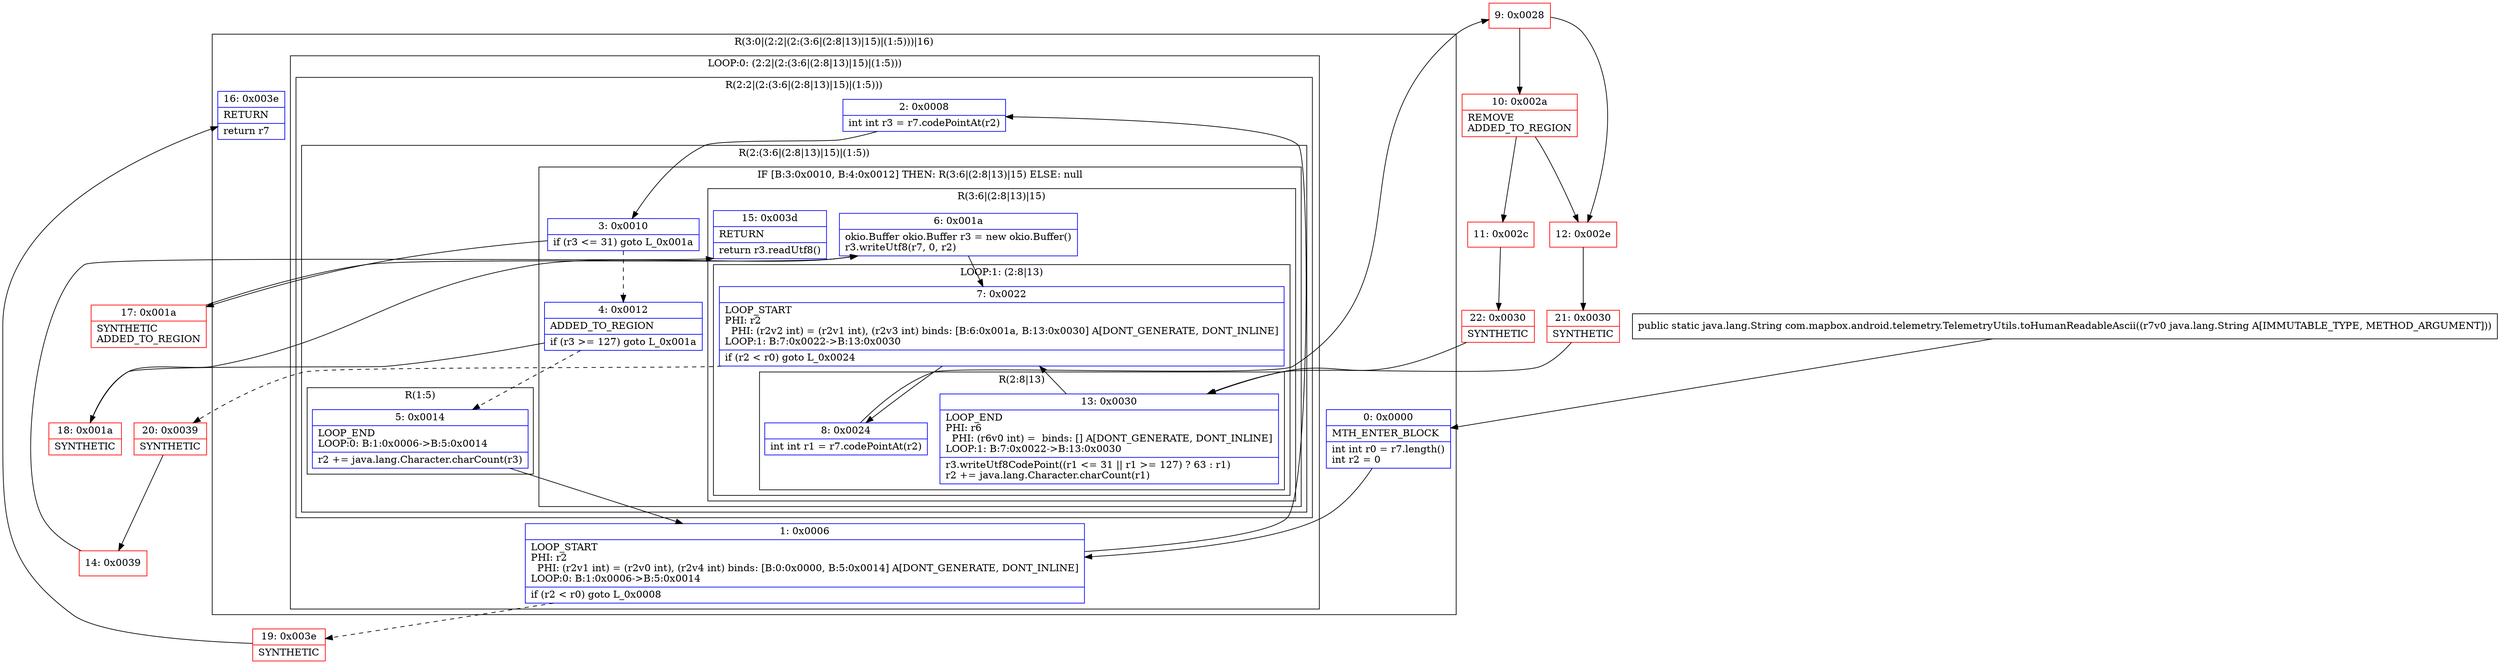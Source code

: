 digraph "CFG forcom.mapbox.android.telemetry.TelemetryUtils.toHumanReadableAscii(Ljava\/lang\/String;)Ljava\/lang\/String;" {
subgraph cluster_Region_1705655666 {
label = "R(3:0|(2:2|(2:(3:6|(2:8|13)|15)|(1:5)))|16)";
node [shape=record,color=blue];
Node_0 [shape=record,label="{0\:\ 0x0000|MTH_ENTER_BLOCK\l|int int r0 = r7.length()\lint r2 = 0\l}"];
subgraph cluster_LoopRegion_2095152987 {
label = "LOOP:0: (2:2|(2:(3:6|(2:8|13)|15)|(1:5)))";
node [shape=record,color=blue];
Node_1 [shape=record,label="{1\:\ 0x0006|LOOP_START\lPHI: r2 \l  PHI: (r2v1 int) = (r2v0 int), (r2v4 int) binds: [B:0:0x0000, B:5:0x0014] A[DONT_GENERATE, DONT_INLINE]\lLOOP:0: B:1:0x0006\-\>B:5:0x0014\l|if (r2 \< r0) goto L_0x0008\l}"];
subgraph cluster_Region_1663479858 {
label = "R(2:2|(2:(3:6|(2:8|13)|15)|(1:5)))";
node [shape=record,color=blue];
Node_2 [shape=record,label="{2\:\ 0x0008|int int r3 = r7.codePointAt(r2)\l}"];
subgraph cluster_Region_458542679 {
label = "R(2:(3:6|(2:8|13)|15)|(1:5))";
node [shape=record,color=blue];
subgraph cluster_IfRegion_94427444 {
label = "IF [B:3:0x0010, B:4:0x0012] THEN: R(3:6|(2:8|13)|15) ELSE: null";
node [shape=record,color=blue];
Node_3 [shape=record,label="{3\:\ 0x0010|if (r3 \<= 31) goto L_0x001a\l}"];
Node_4 [shape=record,label="{4\:\ 0x0012|ADDED_TO_REGION\l|if (r3 \>= 127) goto L_0x001a\l}"];
subgraph cluster_Region_1517602683 {
label = "R(3:6|(2:8|13)|15)";
node [shape=record,color=blue];
Node_6 [shape=record,label="{6\:\ 0x001a|okio.Buffer okio.Buffer r3 = new okio.Buffer()\lr3.writeUtf8(r7, 0, r2)\l}"];
subgraph cluster_LoopRegion_1781164077 {
label = "LOOP:1: (2:8|13)";
node [shape=record,color=blue];
Node_7 [shape=record,label="{7\:\ 0x0022|LOOP_START\lPHI: r2 \l  PHI: (r2v2 int) = (r2v1 int), (r2v3 int) binds: [B:6:0x001a, B:13:0x0030] A[DONT_GENERATE, DONT_INLINE]\lLOOP:1: B:7:0x0022\-\>B:13:0x0030\l|if (r2 \< r0) goto L_0x0024\l}"];
subgraph cluster_Region_541062799 {
label = "R(2:8|13)";
node [shape=record,color=blue];
Node_8 [shape=record,label="{8\:\ 0x0024|int int r1 = r7.codePointAt(r2)\l}"];
Node_13 [shape=record,label="{13\:\ 0x0030|LOOP_END\lPHI: r6 \l  PHI: (r6v0 int) =  binds: [] A[DONT_GENERATE, DONT_INLINE]\lLOOP:1: B:7:0x0022\-\>B:13:0x0030\l|r3.writeUtf8CodePoint((r1 \<= 31 \|\| r1 \>= 127) ? 63 : r1)\lr2 += java.lang.Character.charCount(r1)\l}"];
}
}
Node_15 [shape=record,label="{15\:\ 0x003d|RETURN\l|return r3.readUtf8()\l}"];
}
}
subgraph cluster_Region_348786263 {
label = "R(1:5)";
node [shape=record,color=blue];
Node_5 [shape=record,label="{5\:\ 0x0014|LOOP_END\lLOOP:0: B:1:0x0006\-\>B:5:0x0014\l|r2 += java.lang.Character.charCount(r3)\l}"];
}
}
}
}
Node_16 [shape=record,label="{16\:\ 0x003e|RETURN\l|return r7\l}"];
}
Node_9 [shape=record,color=red,label="{9\:\ 0x0028}"];
Node_10 [shape=record,color=red,label="{10\:\ 0x002a|REMOVE\lADDED_TO_REGION\l}"];
Node_11 [shape=record,color=red,label="{11\:\ 0x002c}"];
Node_12 [shape=record,color=red,label="{12\:\ 0x002e}"];
Node_14 [shape=record,color=red,label="{14\:\ 0x0039}"];
Node_17 [shape=record,color=red,label="{17\:\ 0x001a|SYNTHETIC\lADDED_TO_REGION\l}"];
Node_18 [shape=record,color=red,label="{18\:\ 0x001a|SYNTHETIC\l}"];
Node_19 [shape=record,color=red,label="{19\:\ 0x003e|SYNTHETIC\l}"];
Node_20 [shape=record,color=red,label="{20\:\ 0x0039|SYNTHETIC\l}"];
Node_21 [shape=record,color=red,label="{21\:\ 0x0030|SYNTHETIC\l}"];
Node_22 [shape=record,color=red,label="{22\:\ 0x0030|SYNTHETIC\l}"];
MethodNode[shape=record,label="{public static java.lang.String com.mapbox.android.telemetry.TelemetryUtils.toHumanReadableAscii((r7v0 java.lang.String A[IMMUTABLE_TYPE, METHOD_ARGUMENT])) }"];
MethodNode -> Node_0;
Node_0 -> Node_1;
Node_1 -> Node_2;
Node_1 -> Node_19[style=dashed];
Node_2 -> Node_3;
Node_3 -> Node_4[style=dashed];
Node_3 -> Node_17;
Node_4 -> Node_5[style=dashed];
Node_4 -> Node_18;
Node_6 -> Node_7;
Node_7 -> Node_8;
Node_7 -> Node_20[style=dashed];
Node_8 -> Node_9;
Node_13 -> Node_7;
Node_5 -> Node_1;
Node_9 -> Node_10;
Node_9 -> Node_12;
Node_10 -> Node_11;
Node_10 -> Node_12;
Node_11 -> Node_22;
Node_12 -> Node_21;
Node_14 -> Node_15;
Node_17 -> Node_6;
Node_18 -> Node_6;
Node_19 -> Node_16;
Node_20 -> Node_14;
Node_21 -> Node_13;
Node_22 -> Node_13;
}

